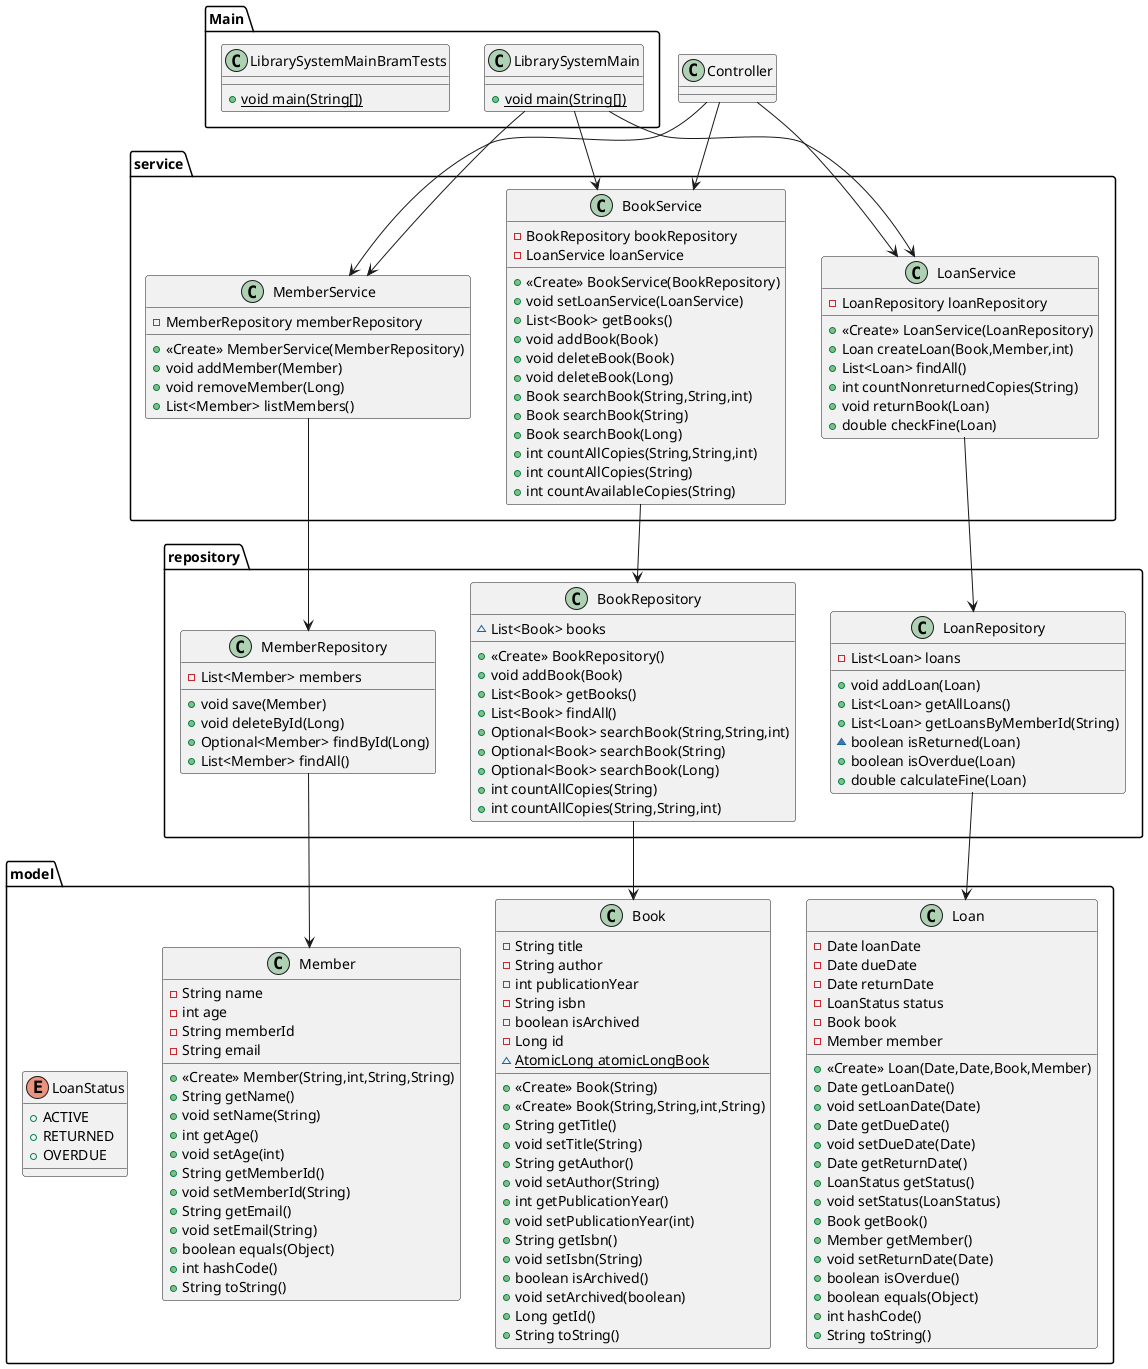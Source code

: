 @startuml

Main.LibrarySystemMain -> service.BookService
Main.LibrarySystemMain --> service.MemberService
Main.LibrarySystemMain --> service.LoanService

Controller -> service.BookService
Controller --> service.MemberService
Controller --> service.LoanService

service.BookService --> repository.BookRepository
service.MemberService --> repository.MemberRepository
service.LoanService --> repository.LoanRepository

repository.BookRepository --> model.Book
repository.MemberRepository --> model.Member
repository.LoanRepository --> model.Loan


class Main.LibrarySystemMainBramTests {
+ {static} void main(String[])
}

class model.Loan {
- Date loanDate
- Date dueDate
- Date returnDate
- LoanStatus status
- Book book
- Member member
+ <<Create>> Loan(Date,Date,Book,Member)
+ Date getLoanDate()
+ void setLoanDate(Date)
+ Date getDueDate()
+ void setDueDate(Date)
+ Date getReturnDate()
+ LoanStatus getStatus()
+ void setStatus(LoanStatus)
+ Book getBook()
+ Member getMember()
+ void setReturnDate(Date)
+ boolean isOverdue()
+ boolean equals(Object)
+ int hashCode()
+ String toString()
}


class service.BookService {
- BookRepository bookRepository
- LoanService loanService
+ <<Create>> BookService(BookRepository)
+ void setLoanService(LoanService)
+ List<Book> getBooks()
+ void addBook(Book)
+ void deleteBook(Book)
+ void deleteBook(Long)
+ Book searchBook(String,String,int)
+ Book searchBook(String)
+ Book searchBook(Long)
+ int countAllCopies(String,String,int)
+ int countAllCopies(String)
+ int countAvailableCopies(String)
}


class repository.MemberRepository {
- List<Member> members
+ void save(Member)
+ void deleteById(Long)
+ Optional<Member> findById(Long)
+ List<Member> findAll()
}


enum model.LoanStatus {
+  ACTIVE
+  RETURNED
+  OVERDUE
}

class Main.LibrarySystemMain {
+ {static} void main(String[])
}

class service.LoanService {
- LoanRepository loanRepository
+ <<Create>> LoanService(LoanRepository)
+ Loan createLoan(Book,Member,int)
+ List<Loan> findAll()
+ int countNonreturnedCopies(String)
+ void returnBook(Loan)
+ double checkFine(Loan)
}


class model.Book {
- String title
- String author
- int publicationYear
- String isbn
- boolean isArchived
- Long id
~ {static} AtomicLong atomicLongBook
+ <<Create>> Book(String)
+ <<Create>> Book(String,String,int,String)
+ String getTitle()
+ void setTitle(String)
+ String getAuthor()
+ void setAuthor(String)
+ int getPublicationYear()
+ void setPublicationYear(int)
+ String getIsbn()
+ void setIsbn(String)
+ boolean isArchived()
+ void setArchived(boolean)
+ Long getId()
+ String toString()
}


class repository.LoanRepository {
- List<Loan> loans
+ void addLoan(Loan)
+ List<Loan> getAllLoans()
+ List<Loan> getLoansByMemberId(String)
~ boolean isReturned(Loan)
+ boolean isOverdue(Loan)
+ double calculateFine(Loan)
}


class model.Member {
- String name
- int age
- String memberId
- String email
+ <<Create>> Member(String,int,String,String)
+ String getName()
+ void setName(String)
+ int getAge()
+ void setAge(int)
+ String getMemberId()
+ void setMemberId(String)
+ String getEmail()
+ void setEmail(String)
+ boolean equals(Object)
+ int hashCode()
+ String toString()
}


class service.MemberService {
- MemberRepository memberRepository
+ <<Create>> MemberService(MemberRepository)
+ void addMember(Member)
+ void removeMember(Long)
+ List<Member> listMembers()
}


class repository.BookRepository {
~ List<Book> books
+ <<Create>> BookRepository()
+ void addBook(Book)
+ List<Book> getBooks()
+ List<Book> findAll()
+ Optional<Book> searchBook(String,String,int)
+ Optional<Book> searchBook(String)
+ Optional<Book> searchBook(Long)
+ int countAllCopies(String)
+ int countAllCopies(String,String,int)
}


@enduml